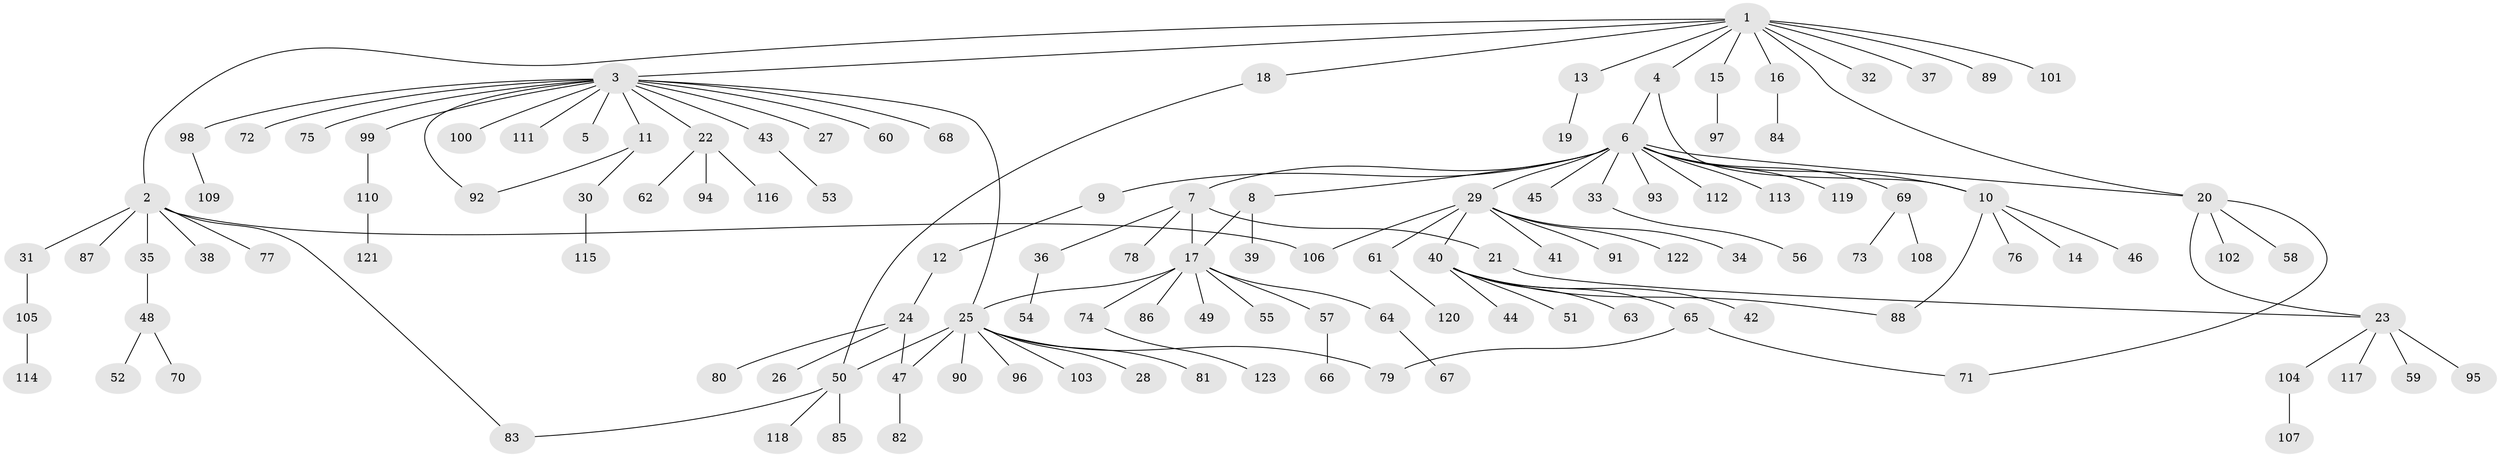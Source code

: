 // Generated by graph-tools (version 1.1) at 2025/35/03/09/25 02:35:44]
// undirected, 123 vertices, 135 edges
graph export_dot {
graph [start="1"]
  node [color=gray90,style=filled];
  1;
  2;
  3;
  4;
  5;
  6;
  7;
  8;
  9;
  10;
  11;
  12;
  13;
  14;
  15;
  16;
  17;
  18;
  19;
  20;
  21;
  22;
  23;
  24;
  25;
  26;
  27;
  28;
  29;
  30;
  31;
  32;
  33;
  34;
  35;
  36;
  37;
  38;
  39;
  40;
  41;
  42;
  43;
  44;
  45;
  46;
  47;
  48;
  49;
  50;
  51;
  52;
  53;
  54;
  55;
  56;
  57;
  58;
  59;
  60;
  61;
  62;
  63;
  64;
  65;
  66;
  67;
  68;
  69;
  70;
  71;
  72;
  73;
  74;
  75;
  76;
  77;
  78;
  79;
  80;
  81;
  82;
  83;
  84;
  85;
  86;
  87;
  88;
  89;
  90;
  91;
  92;
  93;
  94;
  95;
  96;
  97;
  98;
  99;
  100;
  101;
  102;
  103;
  104;
  105;
  106;
  107;
  108;
  109;
  110;
  111;
  112;
  113;
  114;
  115;
  116;
  117;
  118;
  119;
  120;
  121;
  122;
  123;
  1 -- 2;
  1 -- 3;
  1 -- 4;
  1 -- 13;
  1 -- 15;
  1 -- 16;
  1 -- 18;
  1 -- 20;
  1 -- 32;
  1 -- 37;
  1 -- 89;
  1 -- 101;
  2 -- 31;
  2 -- 35;
  2 -- 38;
  2 -- 77;
  2 -- 83;
  2 -- 87;
  2 -- 106;
  3 -- 5;
  3 -- 11;
  3 -- 22;
  3 -- 25;
  3 -- 27;
  3 -- 43;
  3 -- 60;
  3 -- 68;
  3 -- 72;
  3 -- 75;
  3 -- 92;
  3 -- 98;
  3 -- 99;
  3 -- 100;
  3 -- 111;
  4 -- 6;
  4 -- 10;
  6 -- 7;
  6 -- 8;
  6 -- 9;
  6 -- 10;
  6 -- 20;
  6 -- 29;
  6 -- 33;
  6 -- 45;
  6 -- 69;
  6 -- 93;
  6 -- 112;
  6 -- 113;
  6 -- 119;
  7 -- 17;
  7 -- 21;
  7 -- 36;
  7 -- 78;
  8 -- 17;
  8 -- 39;
  9 -- 12;
  10 -- 14;
  10 -- 46;
  10 -- 76;
  10 -- 88;
  11 -- 30;
  11 -- 92;
  12 -- 24;
  13 -- 19;
  15 -- 97;
  16 -- 84;
  17 -- 25;
  17 -- 49;
  17 -- 55;
  17 -- 57;
  17 -- 64;
  17 -- 74;
  17 -- 86;
  18 -- 50;
  20 -- 23;
  20 -- 58;
  20 -- 71;
  20 -- 102;
  21 -- 23;
  22 -- 62;
  22 -- 94;
  22 -- 116;
  23 -- 59;
  23 -- 95;
  23 -- 104;
  23 -- 117;
  24 -- 26;
  24 -- 47;
  24 -- 80;
  25 -- 28;
  25 -- 47;
  25 -- 50;
  25 -- 79;
  25 -- 81;
  25 -- 90;
  25 -- 96;
  25 -- 103;
  29 -- 34;
  29 -- 40;
  29 -- 41;
  29 -- 61;
  29 -- 91;
  29 -- 106;
  29 -- 122;
  30 -- 115;
  31 -- 105;
  33 -- 56;
  35 -- 48;
  36 -- 54;
  40 -- 42;
  40 -- 44;
  40 -- 51;
  40 -- 63;
  40 -- 65;
  40 -- 88;
  43 -- 53;
  47 -- 82;
  48 -- 52;
  48 -- 70;
  50 -- 83;
  50 -- 85;
  50 -- 118;
  57 -- 66;
  61 -- 120;
  64 -- 67;
  65 -- 71;
  65 -- 79;
  69 -- 73;
  69 -- 108;
  74 -- 123;
  98 -- 109;
  99 -- 110;
  104 -- 107;
  105 -- 114;
  110 -- 121;
}
